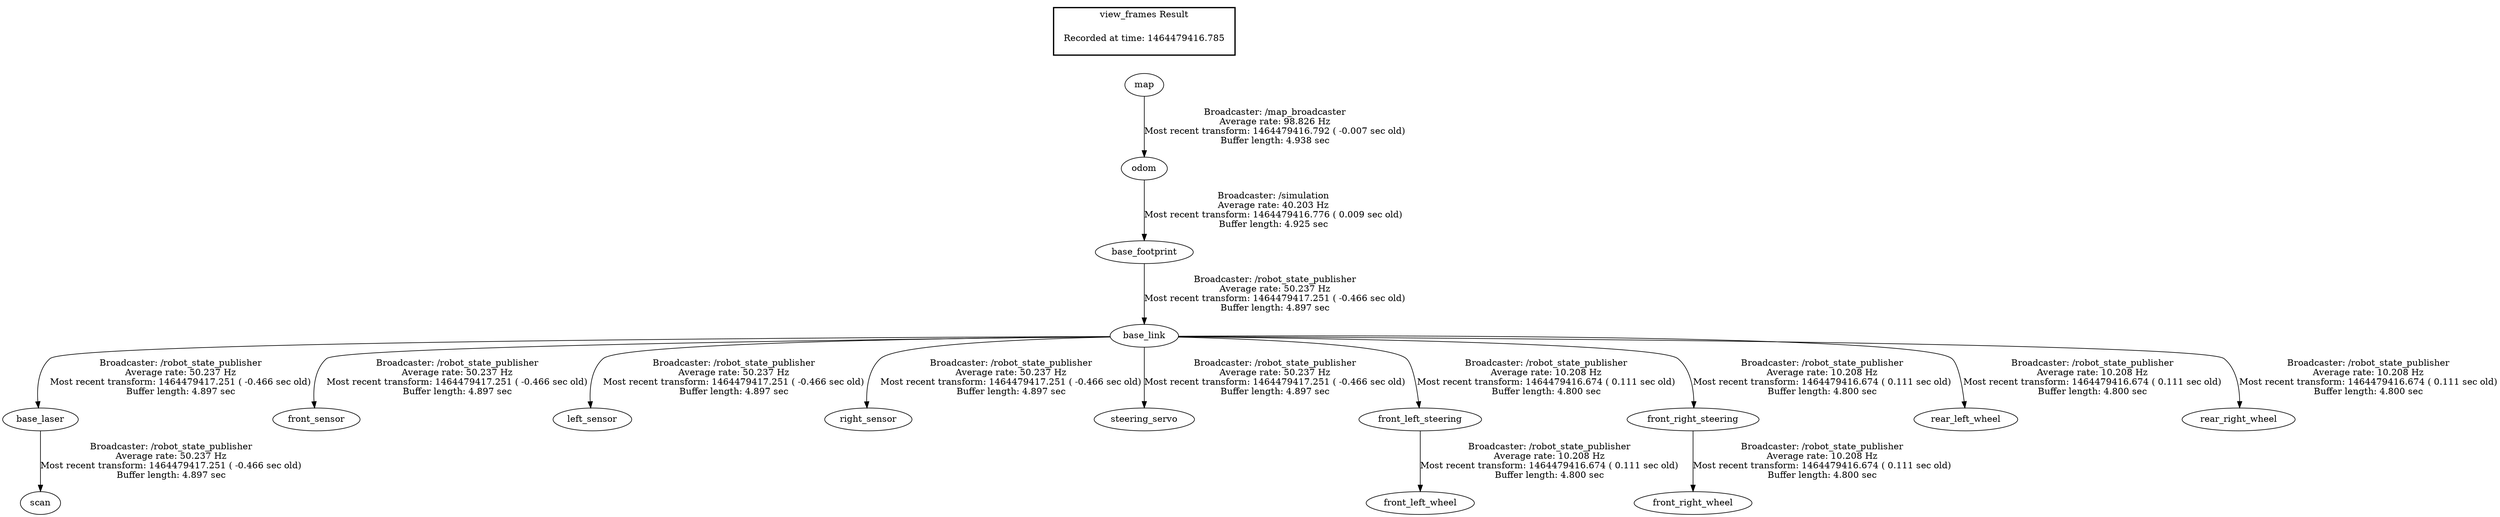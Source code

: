 digraph G {
"map" -> "odom"[label="Broadcaster: /map_broadcaster\nAverage rate: 98.826 Hz\nMost recent transform: 1464479416.792 ( -0.007 sec old)\nBuffer length: 4.938 sec\n"];
"odom" -> "base_footprint"[label="Broadcaster: /simulation\nAverage rate: 40.203 Hz\nMost recent transform: 1464479416.776 ( 0.009 sec old)\nBuffer length: 4.925 sec\n"];
"base_link" -> "base_laser"[label="Broadcaster: /robot_state_publisher\nAverage rate: 50.237 Hz\nMost recent transform: 1464479417.251 ( -0.466 sec old)\nBuffer length: 4.897 sec\n"];
"base_footprint" -> "base_link"[label="Broadcaster: /robot_state_publisher\nAverage rate: 50.237 Hz\nMost recent transform: 1464479417.251 ( -0.466 sec old)\nBuffer length: 4.897 sec\n"];
"base_link" -> "front_sensor"[label="Broadcaster: /robot_state_publisher\nAverage rate: 50.237 Hz\nMost recent transform: 1464479417.251 ( -0.466 sec old)\nBuffer length: 4.897 sec\n"];
"base_link" -> "left_sensor"[label="Broadcaster: /robot_state_publisher\nAverage rate: 50.237 Hz\nMost recent transform: 1464479417.251 ( -0.466 sec old)\nBuffer length: 4.897 sec\n"];
"base_link" -> "right_sensor"[label="Broadcaster: /robot_state_publisher\nAverage rate: 50.237 Hz\nMost recent transform: 1464479417.251 ( -0.466 sec old)\nBuffer length: 4.897 sec\n"];
"base_laser" -> "scan"[label="Broadcaster: /robot_state_publisher\nAverage rate: 50.237 Hz\nMost recent transform: 1464479417.251 ( -0.466 sec old)\nBuffer length: 4.897 sec\n"];
"base_link" -> "steering_servo"[label="Broadcaster: /robot_state_publisher\nAverage rate: 50.237 Hz\nMost recent transform: 1464479417.251 ( -0.466 sec old)\nBuffer length: 4.897 sec\n"];
"base_link" -> "front_left_steering"[label="Broadcaster: /robot_state_publisher\nAverage rate: 10.208 Hz\nMost recent transform: 1464479416.674 ( 0.111 sec old)\nBuffer length: 4.800 sec\n"];
"front_left_steering" -> "front_left_wheel"[label="Broadcaster: /robot_state_publisher\nAverage rate: 10.208 Hz\nMost recent transform: 1464479416.674 ( 0.111 sec old)\nBuffer length: 4.800 sec\n"];
"base_link" -> "front_right_steering"[label="Broadcaster: /robot_state_publisher\nAverage rate: 10.208 Hz\nMost recent transform: 1464479416.674 ( 0.111 sec old)\nBuffer length: 4.800 sec\n"];
"front_right_steering" -> "front_right_wheel"[label="Broadcaster: /robot_state_publisher\nAverage rate: 10.208 Hz\nMost recent transform: 1464479416.674 ( 0.111 sec old)\nBuffer length: 4.800 sec\n"];
"base_link" -> "rear_left_wheel"[label="Broadcaster: /robot_state_publisher\nAverage rate: 10.208 Hz\nMost recent transform: 1464479416.674 ( 0.111 sec old)\nBuffer length: 4.800 sec\n"];
"base_link" -> "rear_right_wheel"[label="Broadcaster: /robot_state_publisher\nAverage rate: 10.208 Hz\nMost recent transform: 1464479416.674 ( 0.111 sec old)\nBuffer length: 4.800 sec\n"];
edge [style=invis];
 subgraph cluster_legend { style=bold; color=black; label ="view_frames Result";
"Recorded at time: 1464479416.785"[ shape=plaintext ] ;
 }->"map";
}